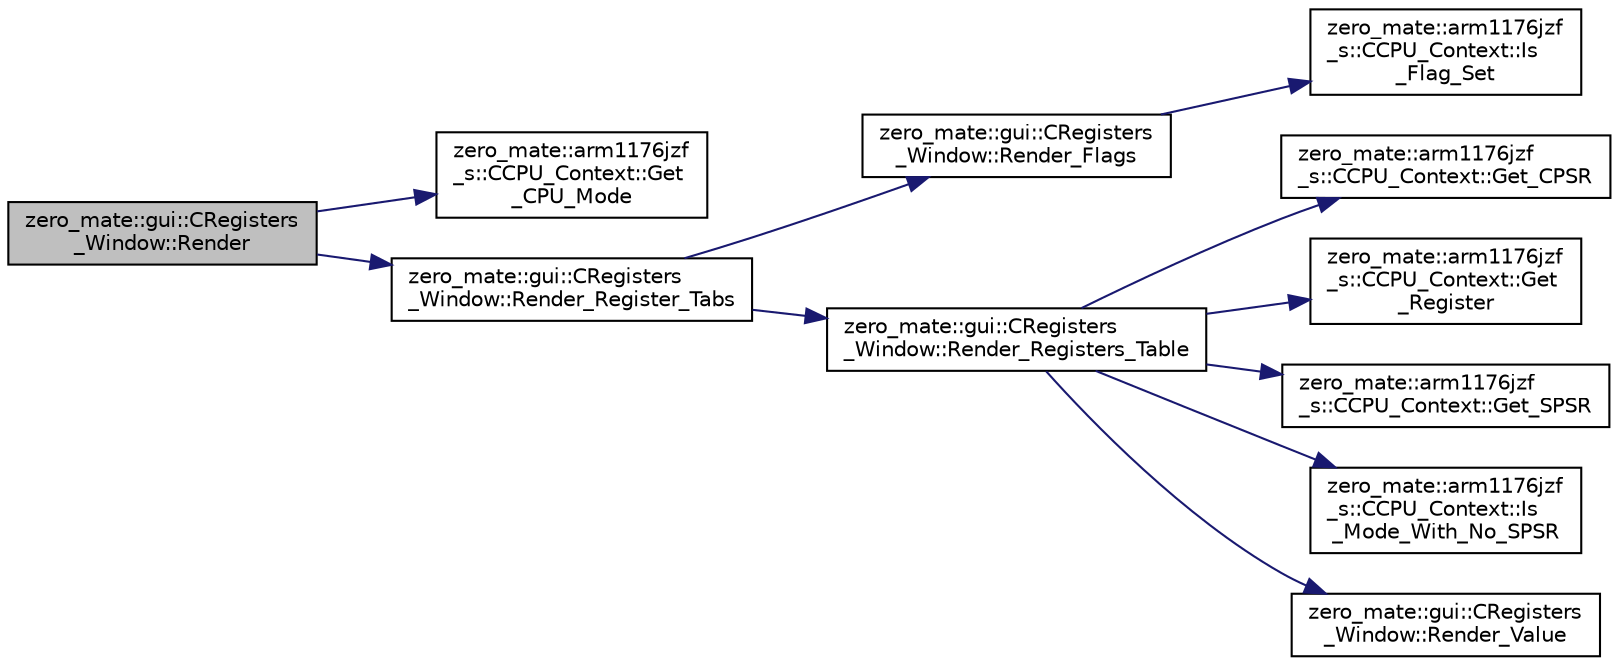 digraph "zero_mate::gui::CRegisters_Window::Render"
{
 // LATEX_PDF_SIZE
  bgcolor="transparent";
  edge [fontname="Helvetica",fontsize="10",labelfontname="Helvetica",labelfontsize="10"];
  node [fontname="Helvetica",fontsize="10",shape=record];
  rankdir="LR";
  Node1 [label="zero_mate::gui::CRegisters\l_Window::Render",height=0.2,width=0.4,color="black", fillcolor="grey75", style="filled", fontcolor="black",tooltip=" "];
  Node1 -> Node2 [color="midnightblue",fontsize="10",style="solid",fontname="Helvetica"];
  Node2 [label="zero_mate::arm1176jzf\l_s::CCPU_Context::Get\l_CPU_Mode",height=0.2,width=0.4,color="black",URL="$classzero__mate_1_1arm1176jzf__s_1_1CCPU__Context.html#aa740f9219bb413d707ac72f373e60d3a",tooltip=" "];
  Node1 -> Node3 [color="midnightblue",fontsize="10",style="solid",fontname="Helvetica"];
  Node3 [label="zero_mate::gui::CRegisters\l_Window::Render_Register_Tabs",height=0.2,width=0.4,color="black",URL="$classzero__mate_1_1gui_1_1CRegisters__Window.html#acd9fc32fa1db2adfa6de67fdcd47035c",tooltip=" "];
  Node3 -> Node4 [color="midnightblue",fontsize="10",style="solid",fontname="Helvetica"];
  Node4 [label="zero_mate::gui::CRegisters\l_Window::Render_Flags",height=0.2,width=0.4,color="black",URL="$classzero__mate_1_1gui_1_1CRegisters__Window.html#ab255199c377b463784b2cf30606c2d18",tooltip=" "];
  Node4 -> Node5 [color="midnightblue",fontsize="10",style="solid",fontname="Helvetica"];
  Node5 [label="zero_mate::arm1176jzf\l_s::CCPU_Context::Is\l_Flag_Set",height=0.2,width=0.4,color="black",URL="$classzero__mate_1_1arm1176jzf__s_1_1CCPU__Context.html#a0013811c3eef6d91ddfd2423a08889ef",tooltip=" "];
  Node3 -> Node6 [color="midnightblue",fontsize="10",style="solid",fontname="Helvetica"];
  Node6 [label="zero_mate::gui::CRegisters\l_Window::Render_Registers_Table",height=0.2,width=0.4,color="black",URL="$classzero__mate_1_1gui_1_1CRegisters__Window.html#ad3bf490925aef83d99eda63e054f7c43",tooltip=" "];
  Node6 -> Node7 [color="midnightblue",fontsize="10",style="solid",fontname="Helvetica"];
  Node7 [label="zero_mate::arm1176jzf\l_s::CCPU_Context::Get_CPSR",height=0.2,width=0.4,color="black",URL="$classzero__mate_1_1arm1176jzf__s_1_1CCPU__Context.html#acf66c6ff905975912dbf52133ddfeceb",tooltip=" "];
  Node6 -> Node8 [color="midnightblue",fontsize="10",style="solid",fontname="Helvetica"];
  Node8 [label="zero_mate::arm1176jzf\l_s::CCPU_Context::Get\l_Register",height=0.2,width=0.4,color="black",URL="$classzero__mate_1_1arm1176jzf__s_1_1CCPU__Context.html#a22efcb34f3c1bd9f46f1f75771103ef9",tooltip=" "];
  Node6 -> Node9 [color="midnightblue",fontsize="10",style="solid",fontname="Helvetica"];
  Node9 [label="zero_mate::arm1176jzf\l_s::CCPU_Context::Get_SPSR",height=0.2,width=0.4,color="black",URL="$classzero__mate_1_1arm1176jzf__s_1_1CCPU__Context.html#ae00681efcbc4adfcfde001a67c5baeca",tooltip=" "];
  Node6 -> Node10 [color="midnightblue",fontsize="10",style="solid",fontname="Helvetica"];
  Node10 [label="zero_mate::arm1176jzf\l_s::CCPU_Context::Is\l_Mode_With_No_SPSR",height=0.2,width=0.4,color="black",URL="$classzero__mate_1_1arm1176jzf__s_1_1CCPU__Context.html#a6fc387fa0b0dd040c4e2463606d933e4",tooltip=" "];
  Node6 -> Node11 [color="midnightblue",fontsize="10",style="solid",fontname="Helvetica"];
  Node11 [label="zero_mate::gui::CRegisters\l_Window::Render_Value",height=0.2,width=0.4,color="black",URL="$classzero__mate_1_1gui_1_1CRegisters__Window.html#a01300a0700c4a72bda627efb62154b87",tooltip=" "];
}
